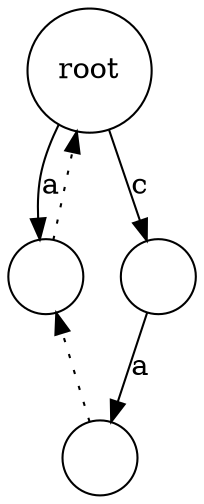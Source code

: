digraph G{
	node[shape=circle]
	t[label="root"];
	ta[label=""];
	t->ta[label="a"]
	tc[label=""];
	tca[label=""];
	tc->tca[label="a"]
	t->tc[label="c"]
	/*suffix links*/
	tca->ta[style=dotted];
	ta->t[style=dotted];
	/*layout*/
	{rank = same; tc; ta;}
}
